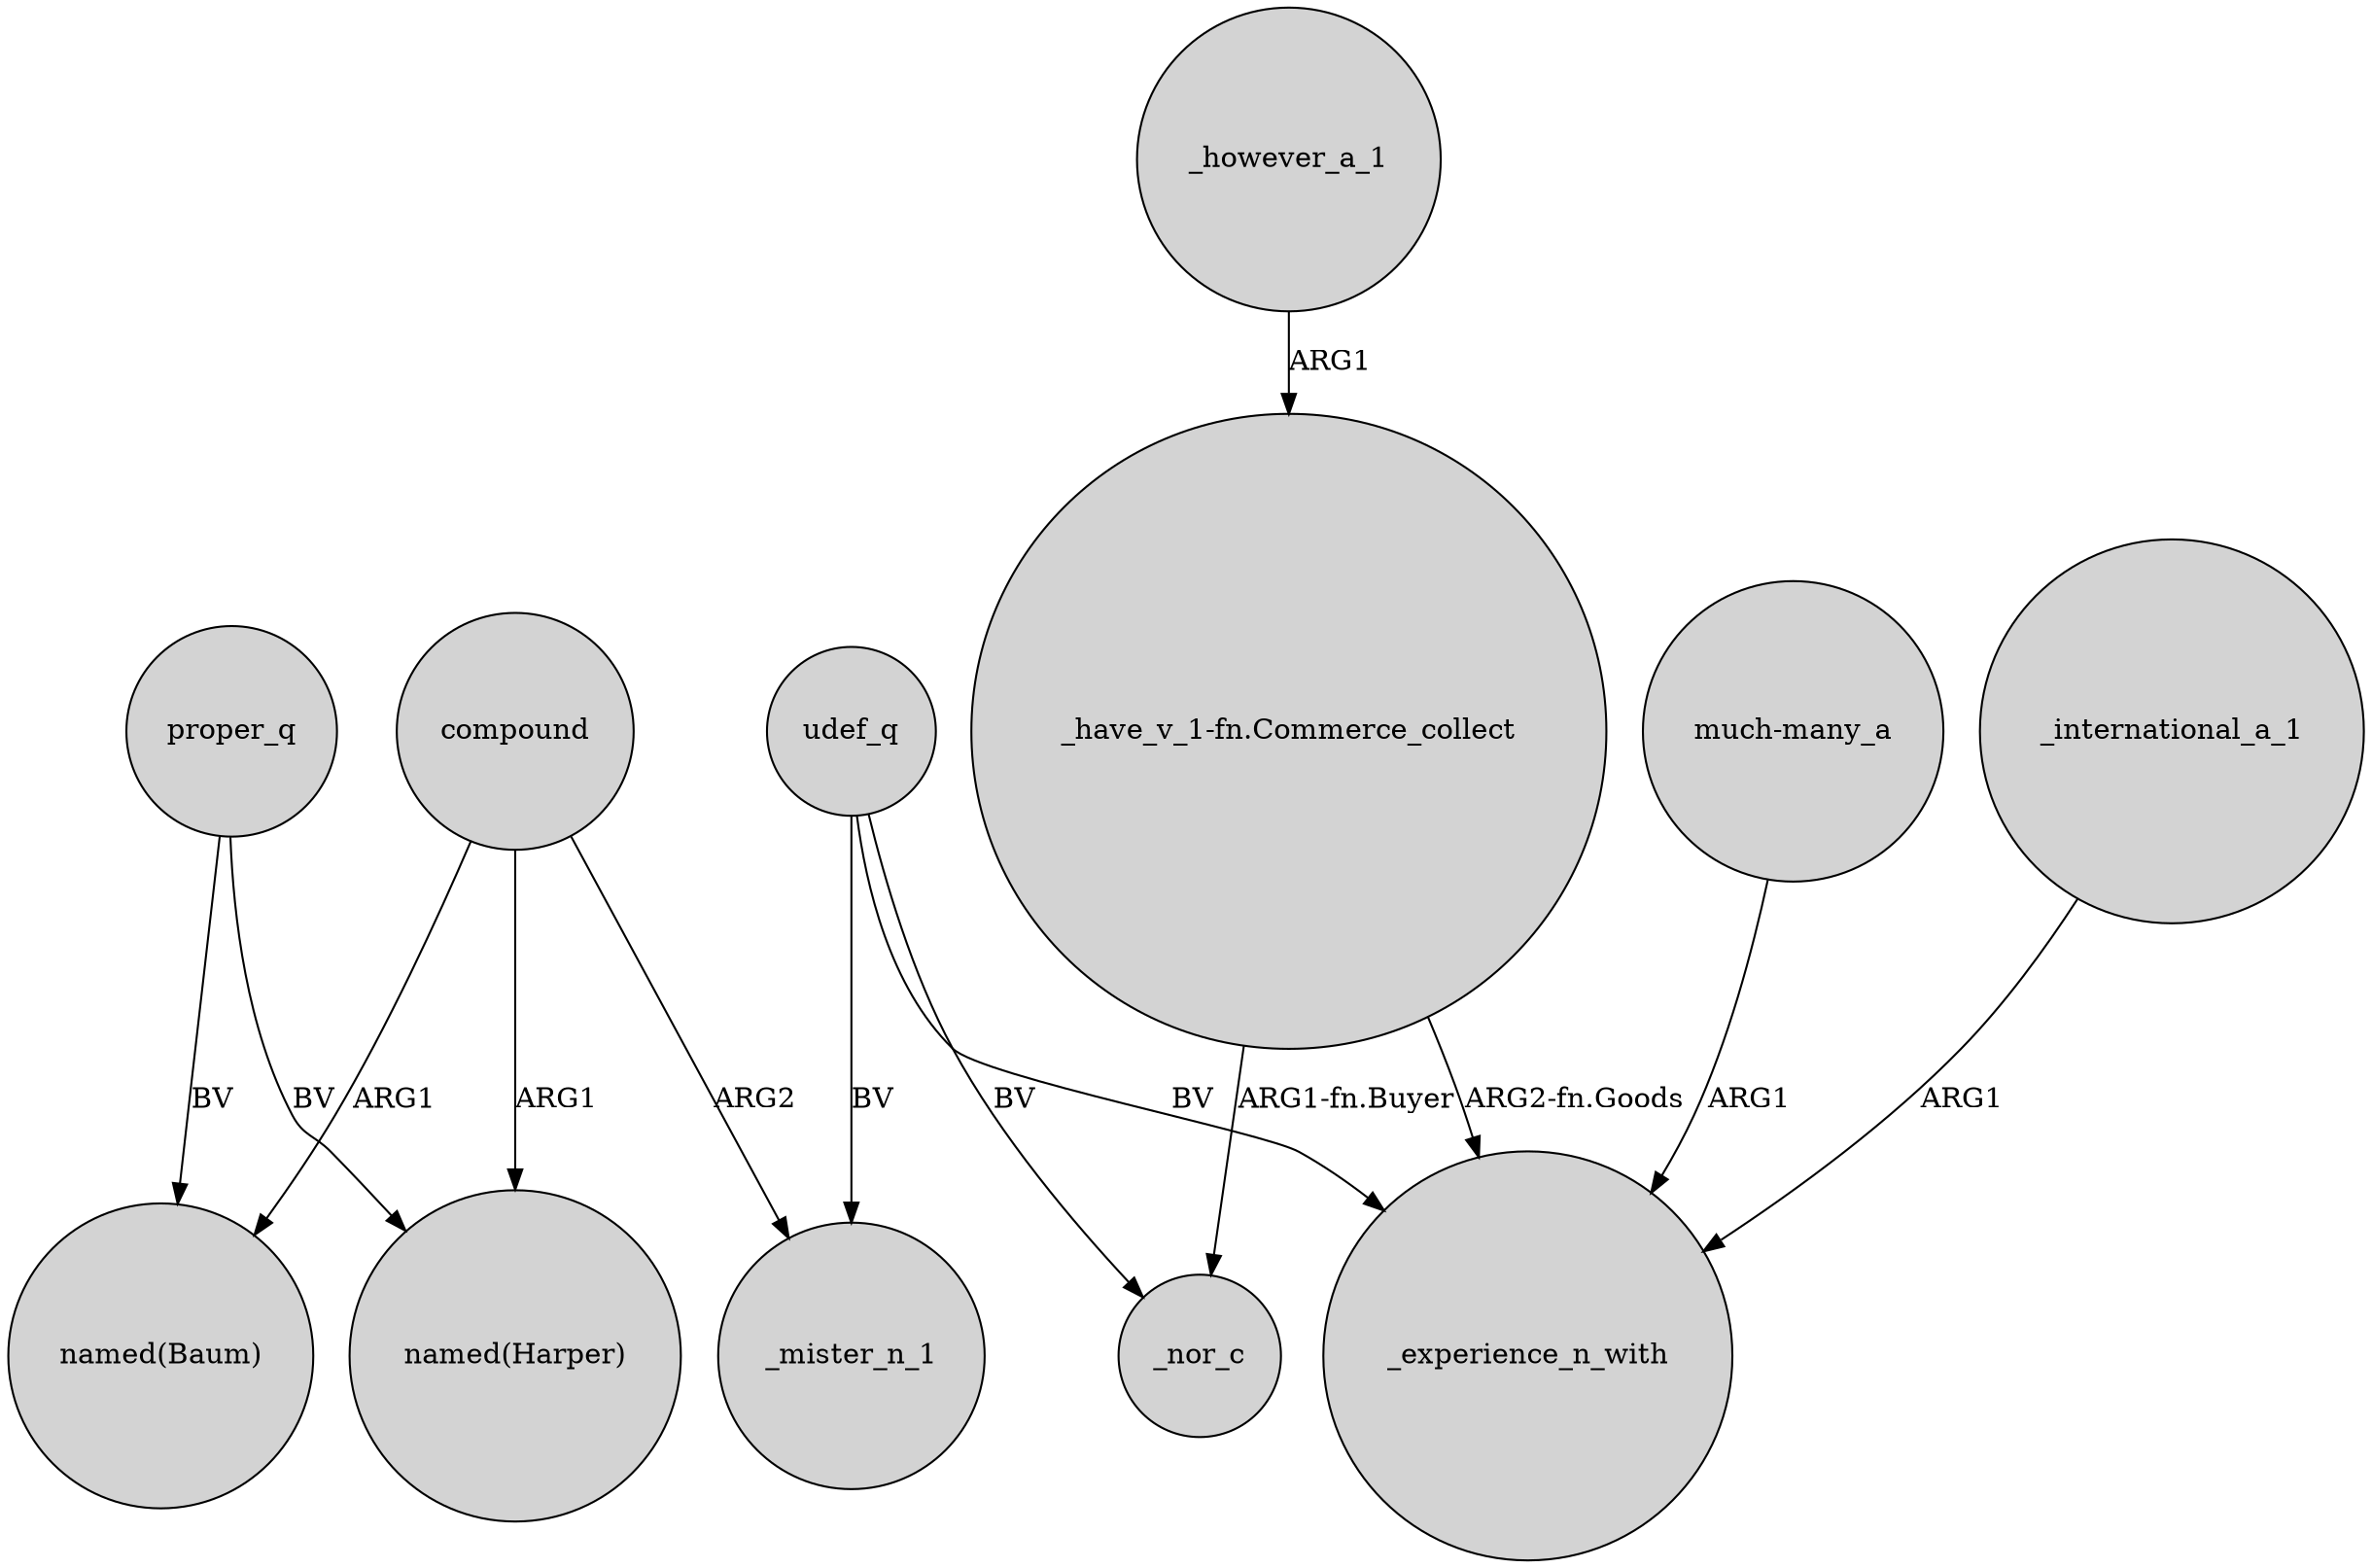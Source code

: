 digraph {
	node [shape=circle style=filled]
	proper_q -> "named(Harper)" [label=BV]
	compound -> "named(Baum)" [label=ARG1]
	compound -> _mister_n_1 [label=ARG2]
	compound -> "named(Harper)" [label=ARG1]
	"_have_v_1-fn.Commerce_collect" -> _experience_n_with [label="ARG2-fn.Goods"]
	udef_q -> _mister_n_1 [label=BV]
	udef_q -> _experience_n_with [label=BV]
	"_have_v_1-fn.Commerce_collect" -> _nor_c [label="ARG1-fn.Buyer"]
	"much-many_a" -> _experience_n_with [label=ARG1]
	proper_q -> "named(Baum)" [label=BV]
	udef_q -> _nor_c [label=BV]
	_international_a_1 -> _experience_n_with [label=ARG1]
	_however_a_1 -> "_have_v_1-fn.Commerce_collect" [label=ARG1]
}
